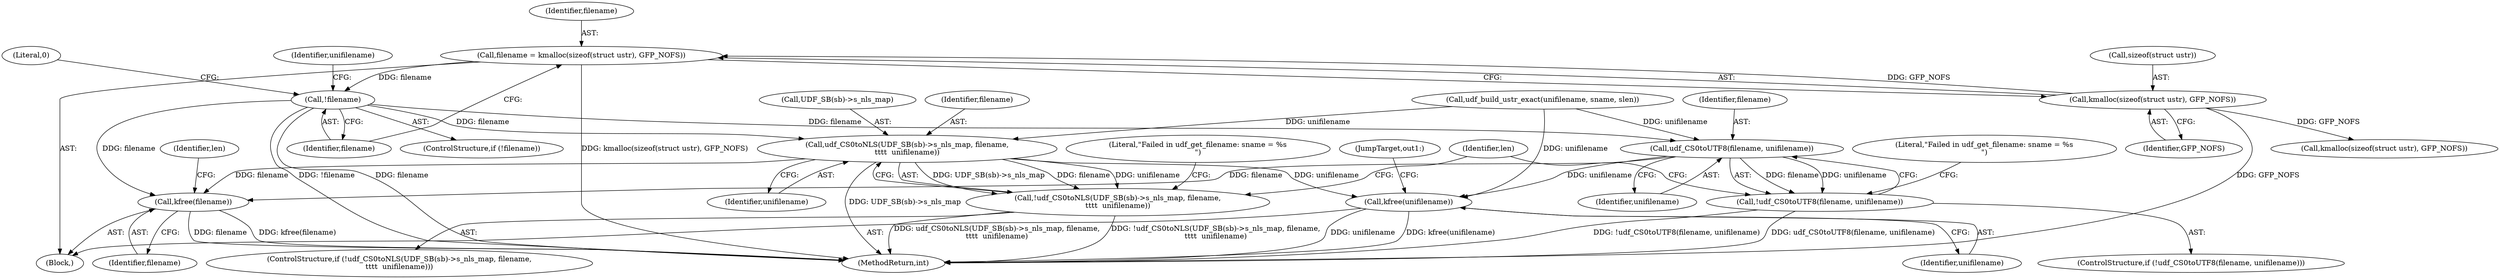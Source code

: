 digraph "0_linux_0e5cc9a40ada6046e6bc3bdfcd0c0d7e4b706b14_3@API" {
"1000113" [label="(Call,filename = kmalloc(sizeof(struct ustr), GFP_NOFS))"];
"1000115" [label="(Call,kmalloc(sizeof(struct ustr), GFP_NOFS))"];
"1000120" [label="(Call,!filename)"];
"1000147" [label="(Call,udf_CS0toUTF8(filename, unifilename))"];
"1000146" [label="(Call,!udf_CS0toUTF8(filename, unifilename))"];
"1000195" [label="(Call,kfree(unifilename))"];
"1000198" [label="(Call,kfree(filename))"];
"1000163" [label="(Call,udf_CS0toNLS(UDF_SB(sb)->s_nls_map, filename,\n\t\t\t\t  unifilename))"];
"1000162" [label="(Call,!udf_CS0toNLS(UDF_SB(sb)->s_nls_map, filename,\n\t\t\t\t  unifilename))"];
"1000119" [label="(ControlStructure,if (!filename))"];
"1000126" [label="(Call,kmalloc(sizeof(struct ustr), GFP_NOFS))"];
"1000148" [label="(Identifier,filename)"];
"1000135" [label="(Call,udf_build_ustr_exact(unifilename, sname, slen))"];
"1000198" [label="(Call,kfree(filename))"];
"1000125" [label="(Identifier,unifilename)"];
"1000199" [label="(Identifier,filename)"];
"1000172" [label="(Literal,\"Failed in udf_get_filename: sname = %s\n\")"];
"1000161" [label="(ControlStructure,if (!udf_CS0toNLS(UDF_SB(sb)->s_nls_map, filename,\n\t\t\t\t  unifilename)))"];
"1000162" [label="(Call,!udf_CS0toNLS(UDF_SB(sb)->s_nls_map, filename,\n\t\t\t\t  unifilename))"];
"1000201" [label="(Identifier,len)"];
"1000163" [label="(Call,udf_CS0toNLS(UDF_SB(sb)->s_nls_map, filename,\n\t\t\t\t  unifilename))"];
"1000146" [label="(Call,!udf_CS0toUTF8(filename, unifilename))"];
"1000123" [label="(Literal,0)"];
"1000195" [label="(Call,kfree(unifilename))"];
"1000113" [label="(Call,filename = kmalloc(sizeof(struct ustr), GFP_NOFS))"];
"1000197" [label="(JumpTarget,out1:)"];
"1000149" [label="(Identifier,unifilename)"];
"1000152" [label="(Literal,\"Failed in udf_get_filename: sname = %s\n\")"];
"1000114" [label="(Identifier,filename)"];
"1000147" [label="(Call,udf_CS0toUTF8(filename, unifilename))"];
"1000121" [label="(Identifier,filename)"];
"1000164" [label="(Call,UDF_SB(sb)->s_nls_map)"];
"1000118" [label="(Identifier,GFP_NOFS)"];
"1000106" [label="(Block,)"];
"1000145" [label="(ControlStructure,if (!udf_CS0toUTF8(filename, unifilename)))"];
"1000169" [label="(Identifier,unifilename)"];
"1000178" [label="(Identifier,len)"];
"1000120" [label="(Call,!filename)"];
"1000115" [label="(Call,kmalloc(sizeof(struct ustr), GFP_NOFS))"];
"1000116" [label="(Call,sizeof(struct ustr))"];
"1000196" [label="(Identifier,unifilename)"];
"1000168" [label="(Identifier,filename)"];
"1000202" [label="(MethodReturn,int)"];
"1000113" -> "1000106"  [label="AST: "];
"1000113" -> "1000115"  [label="CFG: "];
"1000114" -> "1000113"  [label="AST: "];
"1000115" -> "1000113"  [label="AST: "];
"1000121" -> "1000113"  [label="CFG: "];
"1000113" -> "1000202"  [label="DDG: kmalloc(sizeof(struct ustr), GFP_NOFS)"];
"1000115" -> "1000113"  [label="DDG: GFP_NOFS"];
"1000113" -> "1000120"  [label="DDG: filename"];
"1000115" -> "1000118"  [label="CFG: "];
"1000116" -> "1000115"  [label="AST: "];
"1000118" -> "1000115"  [label="AST: "];
"1000115" -> "1000202"  [label="DDG: GFP_NOFS"];
"1000115" -> "1000126"  [label="DDG: GFP_NOFS"];
"1000120" -> "1000119"  [label="AST: "];
"1000120" -> "1000121"  [label="CFG: "];
"1000121" -> "1000120"  [label="AST: "];
"1000123" -> "1000120"  [label="CFG: "];
"1000125" -> "1000120"  [label="CFG: "];
"1000120" -> "1000202"  [label="DDG: filename"];
"1000120" -> "1000202"  [label="DDG: !filename"];
"1000120" -> "1000147"  [label="DDG: filename"];
"1000120" -> "1000163"  [label="DDG: filename"];
"1000120" -> "1000198"  [label="DDG: filename"];
"1000147" -> "1000146"  [label="AST: "];
"1000147" -> "1000149"  [label="CFG: "];
"1000148" -> "1000147"  [label="AST: "];
"1000149" -> "1000147"  [label="AST: "];
"1000146" -> "1000147"  [label="CFG: "];
"1000147" -> "1000146"  [label="DDG: filename"];
"1000147" -> "1000146"  [label="DDG: unifilename"];
"1000135" -> "1000147"  [label="DDG: unifilename"];
"1000147" -> "1000195"  [label="DDG: unifilename"];
"1000147" -> "1000198"  [label="DDG: filename"];
"1000146" -> "1000145"  [label="AST: "];
"1000152" -> "1000146"  [label="CFG: "];
"1000178" -> "1000146"  [label="CFG: "];
"1000146" -> "1000202"  [label="DDG: !udf_CS0toUTF8(filename, unifilename)"];
"1000146" -> "1000202"  [label="DDG: udf_CS0toUTF8(filename, unifilename)"];
"1000195" -> "1000106"  [label="AST: "];
"1000195" -> "1000196"  [label="CFG: "];
"1000196" -> "1000195"  [label="AST: "];
"1000197" -> "1000195"  [label="CFG: "];
"1000195" -> "1000202"  [label="DDG: kfree(unifilename)"];
"1000195" -> "1000202"  [label="DDG: unifilename"];
"1000163" -> "1000195"  [label="DDG: unifilename"];
"1000135" -> "1000195"  [label="DDG: unifilename"];
"1000198" -> "1000106"  [label="AST: "];
"1000198" -> "1000199"  [label="CFG: "];
"1000199" -> "1000198"  [label="AST: "];
"1000201" -> "1000198"  [label="CFG: "];
"1000198" -> "1000202"  [label="DDG: filename"];
"1000198" -> "1000202"  [label="DDG: kfree(filename)"];
"1000163" -> "1000198"  [label="DDG: filename"];
"1000163" -> "1000162"  [label="AST: "];
"1000163" -> "1000169"  [label="CFG: "];
"1000164" -> "1000163"  [label="AST: "];
"1000168" -> "1000163"  [label="AST: "];
"1000169" -> "1000163"  [label="AST: "];
"1000162" -> "1000163"  [label="CFG: "];
"1000163" -> "1000202"  [label="DDG: UDF_SB(sb)->s_nls_map"];
"1000163" -> "1000162"  [label="DDG: UDF_SB(sb)->s_nls_map"];
"1000163" -> "1000162"  [label="DDG: filename"];
"1000163" -> "1000162"  [label="DDG: unifilename"];
"1000135" -> "1000163"  [label="DDG: unifilename"];
"1000162" -> "1000161"  [label="AST: "];
"1000172" -> "1000162"  [label="CFG: "];
"1000178" -> "1000162"  [label="CFG: "];
"1000162" -> "1000202"  [label="DDG: udf_CS0toNLS(UDF_SB(sb)->s_nls_map, filename,\n\t\t\t\t  unifilename)"];
"1000162" -> "1000202"  [label="DDG: !udf_CS0toNLS(UDF_SB(sb)->s_nls_map, filename,\n\t\t\t\t  unifilename)"];
}
